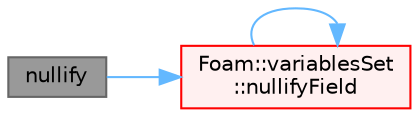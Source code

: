 digraph "nullify"
{
 // LATEX_PDF_SIZE
  bgcolor="transparent";
  edge [fontname=Helvetica,fontsize=10,labelfontname=Helvetica,labelfontsize=10];
  node [fontname=Helvetica,fontsize=10,shape=box,height=0.2,width=0.4];
  rankdir="LR";
  Node1 [id="Node000001",label="nullify",height=0.2,width=0.4,color="gray40", fillcolor="grey60", style="filled", fontcolor="black",tooltip=" "];
  Node1 -> Node2 [id="edge1_Node000001_Node000002",color="steelblue1",style="solid",tooltip=" "];
  Node2 [id="Node000002",label="Foam::variablesSet\l::nullifyField",height=0.2,width=0.4,color="red", fillcolor="#FFF0F0", style="filled",URL="$classFoam_1_1variablesSet.html#af900ef048ebfed406e096c903e2cf759",tooltip=" "];
  Node2 -> Node2 [id="edge2_Node000002_Node000002",color="steelblue1",style="solid",tooltip=" "];
}
